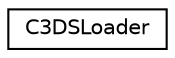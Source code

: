 digraph G
{
  edge [fontname="Helvetica",fontsize="10",labelfontname="Helvetica",labelfontsize="10"];
  node [fontname="Helvetica",fontsize="10",shape=record];
  rankdir="LR";
  Node1 [label="C3DSLoader",height=0.2,width=0.4,color="black", fillcolor="white", style="filled",URL="$class_c3_d_s_loader.html"];
}
